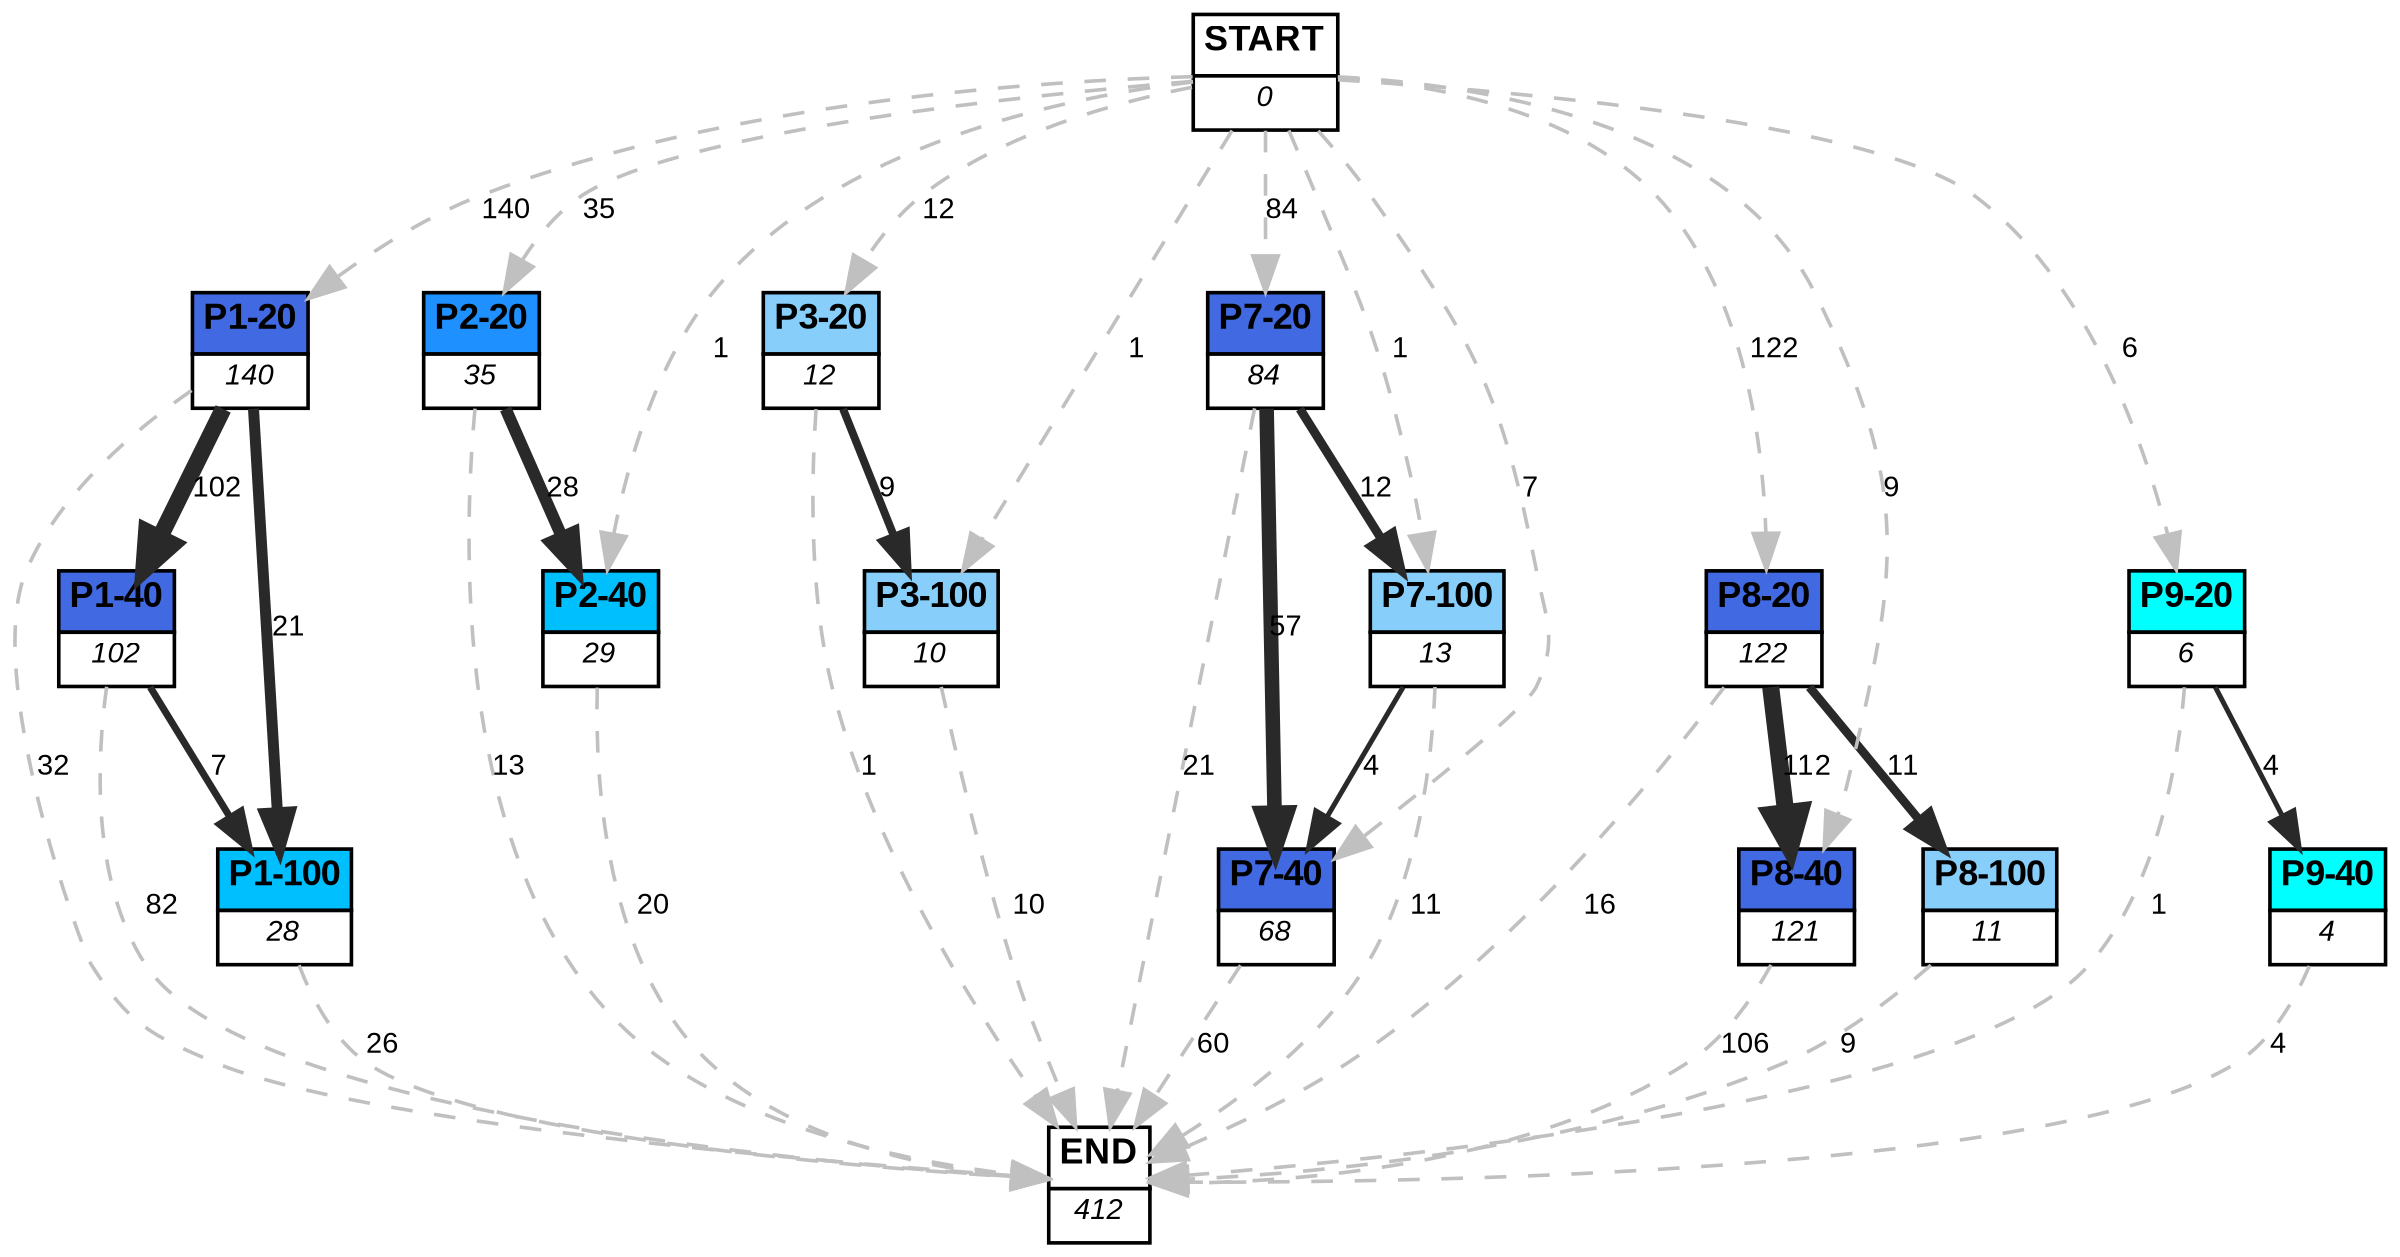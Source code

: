digraph graphname {
	dpi = 150
	size="16,11!";
	margin = 0;
"P1-20" [shape=plain, label=<<table border="0" cellborder="1" cellspacing="0"><tr><td bgcolor="royalblue"><FONT face="Arial" POINT-SIZE="10"><b>P1-20</b></FONT></td></tr><tr><td bgcolor="white"><FONT face="Arial" POINT-SIZE="8"><i>140</i></FONT></td></tr></table>>]
"P1-40" [shape=plain, label=<<table border="0" cellborder="1" cellspacing="0"><tr><td bgcolor="royalblue"><FONT face="Arial" POINT-SIZE="10"><b>P1-40</b></FONT></td></tr><tr><td bgcolor="white"><FONT face="Arial" POINT-SIZE="8"><i>102</i></FONT></td></tr></table>>]
"P1-100" [shape=plain, label=<<table border="0" cellborder="1" cellspacing="0"><tr><td bgcolor="deepskyblue"><FONT face="Arial" POINT-SIZE="10"><b>P1-100</b></FONT></td></tr><tr><td bgcolor="white"><FONT face="Arial" POINT-SIZE="8"><i>28</i></FONT></td></tr></table>>]
"P2-20" [shape=plain, label=<<table border="0" cellborder="1" cellspacing="0"><tr><td bgcolor="dodgerblue"><FONT face="Arial" POINT-SIZE="10"><b>P2-20</b></FONT></td></tr><tr><td bgcolor="white"><FONT face="Arial" POINT-SIZE="8"><i>35</i></FONT></td></tr></table>>]
"P2-40" [shape=plain, label=<<table border="0" cellborder="1" cellspacing="0"><tr><td bgcolor="deepskyblue"><FONT face="Arial" POINT-SIZE="10"><b>P2-40</b></FONT></td></tr><tr><td bgcolor="white"><FONT face="Arial" POINT-SIZE="8"><i>29</i></FONT></td></tr></table>>]
"P3-20" [shape=plain, label=<<table border="0" cellborder="1" cellspacing="0"><tr><td bgcolor="lightskyblue"><FONT face="Arial" POINT-SIZE="10"><b>P3-20</b></FONT></td></tr><tr><td bgcolor="white"><FONT face="Arial" POINT-SIZE="8"><i>12</i></FONT></td></tr></table>>]
"P3-100" [shape=plain, label=<<table border="0" cellborder="1" cellspacing="0"><tr><td bgcolor="lightskyblue"><FONT face="Arial" POINT-SIZE="10"><b>P3-100</b></FONT></td></tr><tr><td bgcolor="white"><FONT face="Arial" POINT-SIZE="8"><i>10</i></FONT></td></tr></table>>]
"P7-20" [shape=plain, label=<<table border="0" cellborder="1" cellspacing="0"><tr><td bgcolor="royalblue"><FONT face="Arial" POINT-SIZE="10"><b>P7-20</b></FONT></td></tr><tr><td bgcolor="white"><FONT face="Arial" POINT-SIZE="8"><i>84</i></FONT></td></tr></table>>]
"P7-40" [shape=plain, label=<<table border="0" cellborder="1" cellspacing="0"><tr><td bgcolor="royalblue"><FONT face="Arial" POINT-SIZE="10"><b>P7-40</b></FONT></td></tr><tr><td bgcolor="white"><FONT face="Arial" POINT-SIZE="8"><i>68</i></FONT></td></tr></table>>]
"P7-100" [shape=plain, label=<<table border="0" cellborder="1" cellspacing="0"><tr><td bgcolor="lightskyblue"><FONT face="Arial" POINT-SIZE="10"><b>P7-100</b></FONT></td></tr><tr><td bgcolor="white"><FONT face="Arial" POINT-SIZE="8"><i>13</i></FONT></td></tr></table>>]
"P8-20" [shape=plain, label=<<table border="0" cellborder="1" cellspacing="0"><tr><td bgcolor="royalblue"><FONT face="Arial" POINT-SIZE="10"><b>P8-20</b></FONT></td></tr><tr><td bgcolor="white"><FONT face="Arial" POINT-SIZE="8"><i>122</i></FONT></td></tr></table>>]
"P8-40" [shape=plain, label=<<table border="0" cellborder="1" cellspacing="0"><tr><td bgcolor="royalblue"><FONT face="Arial" POINT-SIZE="10"><b>P8-40</b></FONT></td></tr><tr><td bgcolor="white"><FONT face="Arial" POINT-SIZE="8"><i>121</i></FONT></td></tr></table>>]
"P8-100" [shape=plain, label=<<table border="0" cellborder="1" cellspacing="0"><tr><td bgcolor="lightskyblue"><FONT face="Arial" POINT-SIZE="10"><b>P8-100</b></FONT></td></tr><tr><td bgcolor="white"><FONT face="Arial" POINT-SIZE="8"><i>11</i></FONT></td></tr></table>>]
"P9-20" [shape=plain, label=<<table border="0" cellborder="1" cellspacing="0"><tr><td bgcolor="aqua"><FONT face="Arial" POINT-SIZE="10"><b>P9-20</b></FONT></td></tr><tr><td bgcolor="white"><FONT face="Arial" POINT-SIZE="8"><i>6</i></FONT></td></tr></table>>]
"P9-40" [shape=plain, label=<<table border="0" cellborder="1" cellspacing="0"><tr><td bgcolor="aqua"><FONT face="Arial" POINT-SIZE="10"><b>P9-40</b></FONT></td></tr><tr><td bgcolor="white"><FONT face="Arial" POINT-SIZE="8"><i>4</i></FONT></td></tr></table>>]
"START" [shape=plain, label=<<table border="0" cellborder="1" cellspacing="0"><tr><td bgcolor="white"><FONT face="Arial" POINT-SIZE="10"><b>START</b></FONT></td></tr><tr><td bgcolor="white"><FONT face="Arial" POINT-SIZE="8"><i>0</i></FONT></td></tr></table>>]
"END" [shape=plain, label=<<table border="0" cellborder="1" cellspacing="0"><tr><td bgcolor="white"><FONT face="Arial" POINT-SIZE="10"><b>END</b></FONT></td></tr><tr><td bgcolor="white"><FONT face="Arial" POINT-SIZE="8"><i>412</i></FONT></td></tr></table>>]
"P1-20" -> "P1-40" [ color=grey16 penwidth = "4.624972813284271"label ="102" labelfloat=false fontname="Arial" fontsize=8]
"P1-20" -> "P1-100" [ color=grey16 penwidth = "3.044522437723423"label ="21" labelfloat=false fontname="Arial" fontsize=8]
"P1-20" -> "END" [ style = dashed color=grey label ="32" labelfloat=false fontname="Arial" fontsize=8]
"P1-40" -> "P1-100" [ color=grey16 penwidth = "1.9459101490553132"label ="7" labelfloat=false fontname="Arial" fontsize=8]
"P1-40" -> "END" [ style = dashed color=grey label ="82" labelfloat=false fontname="Arial" fontsize=8]
"P1-100" -> "END" [ style = dashed color=grey label ="26" labelfloat=false fontname="Arial" fontsize=8]
"P2-20" -> "P2-40" [ color=grey16 penwidth = "3.332204510175204"label ="28" labelfloat=false fontname="Arial" fontsize=8]
"P2-20" -> "END" [ style = dashed color=grey label ="13" labelfloat=false fontname="Arial" fontsize=8]
"P2-40" -> "END" [ style = dashed color=grey label ="20" labelfloat=false fontname="Arial" fontsize=8]
"P3-20" -> "P3-100" [ color=grey16 penwidth = "2.1972245773362196"label ="9" labelfloat=false fontname="Arial" fontsize=8]
"P3-20" -> "END" [ style = dashed color=grey label ="1" labelfloat=false fontname="Arial" fontsize=8]
"P3-100" -> "END" [ style = dashed color=grey label ="10" labelfloat=false fontname="Arial" fontsize=8]
"P7-20" -> "P7-40" [ color=grey16 penwidth = "4.04305126783455"label ="57" labelfloat=false fontname="Arial" fontsize=8]
"P7-20" -> "P7-100" [ color=grey16 penwidth = "2.4849066497880004"label ="12" labelfloat=false fontname="Arial" fontsize=8]
"P7-20" -> "END" [ style = dashed color=grey label ="21" labelfloat=false fontname="Arial" fontsize=8]
"P7-40" -> "END" [ style = dashed color=grey label ="60" labelfloat=false fontname="Arial" fontsize=8]
"P7-100" -> "P7-40" [ color=grey16 penwidth = "1.3862943611198906"label ="4" labelfloat=false fontname="Arial" fontsize=8]
"P7-100" -> "END" [ style = dashed color=grey label ="11" labelfloat=false fontname="Arial" fontsize=8]
"P8-20" -> "P8-40" [ color=grey16 penwidth = "4.718498871295094"label ="112" labelfloat=false fontname="Arial" fontsize=8]
"P8-20" -> "P8-100" [ color=grey16 penwidth = "2.3978952727983707"label ="11" labelfloat=false fontname="Arial" fontsize=8]
"P8-20" -> "END" [ style = dashed color=grey label ="16" labelfloat=false fontname="Arial" fontsize=8]
"P8-40" -> "END" [ style = dashed color=grey label ="106" labelfloat=false fontname="Arial" fontsize=8]
"P8-100" -> "END" [ style = dashed color=grey label ="9" labelfloat=false fontname="Arial" fontsize=8]
"P9-20" -> "P9-40" [ color=grey16 penwidth = "1.3862943611198906"label ="4" labelfloat=false fontname="Arial" fontsize=8]
"P9-20" -> "END" [ style = dashed color=grey label ="1" labelfloat=false fontname="Arial" fontsize=8]
"P9-40" -> "END" [ style = dashed color=grey label ="4" labelfloat=false fontname="Arial" fontsize=8]
"START" -> "P1-20" [ style = dashed color=grey label ="140" labelfloat=false fontname="Arial" fontsize=8]
"START" -> "P2-20" [ style = dashed color=grey label ="35" labelfloat=false fontname="Arial" fontsize=8]
"START" -> "P2-40" [ style = dashed color=grey label ="1" labelfloat=false fontname="Arial" fontsize=8]
"START" -> "P3-20" [ style = dashed color=grey label ="12" labelfloat=false fontname="Arial" fontsize=8]
"START" -> "P3-100" [ style = dashed color=grey label ="1" labelfloat=false fontname="Arial" fontsize=8]
"START" -> "P7-20" [ style = dashed color=grey label ="84" labelfloat=false fontname="Arial" fontsize=8]
"START" -> "P7-40" [ style = dashed color=grey label ="7" labelfloat=false fontname="Arial" fontsize=8]
"START" -> "P7-100" [ style = dashed color=grey label ="1" labelfloat=false fontname="Arial" fontsize=8]
"START" -> "P8-20" [ style = dashed color=grey label ="122" labelfloat=false fontname="Arial" fontsize=8]
"START" -> "P8-40" [ style = dashed color=grey label ="9" labelfloat=false fontname="Arial" fontsize=8]
"START" -> "P9-20" [ style = dashed color=grey label ="6" labelfloat=false fontname="Arial" fontsize=8]
}